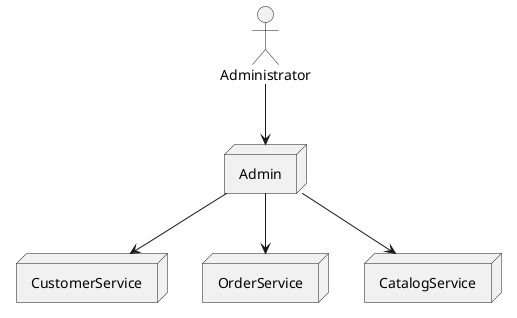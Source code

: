 ' Admin
@startuml

actor Administrator

node Admin {
}

node CustomerService {
}

node OrderService {
}

node CatalogService {
}

Administrator --> Admin
Admin --> OrderService
Admin --> CatalogService
Admin --> CustomerService

@enduml